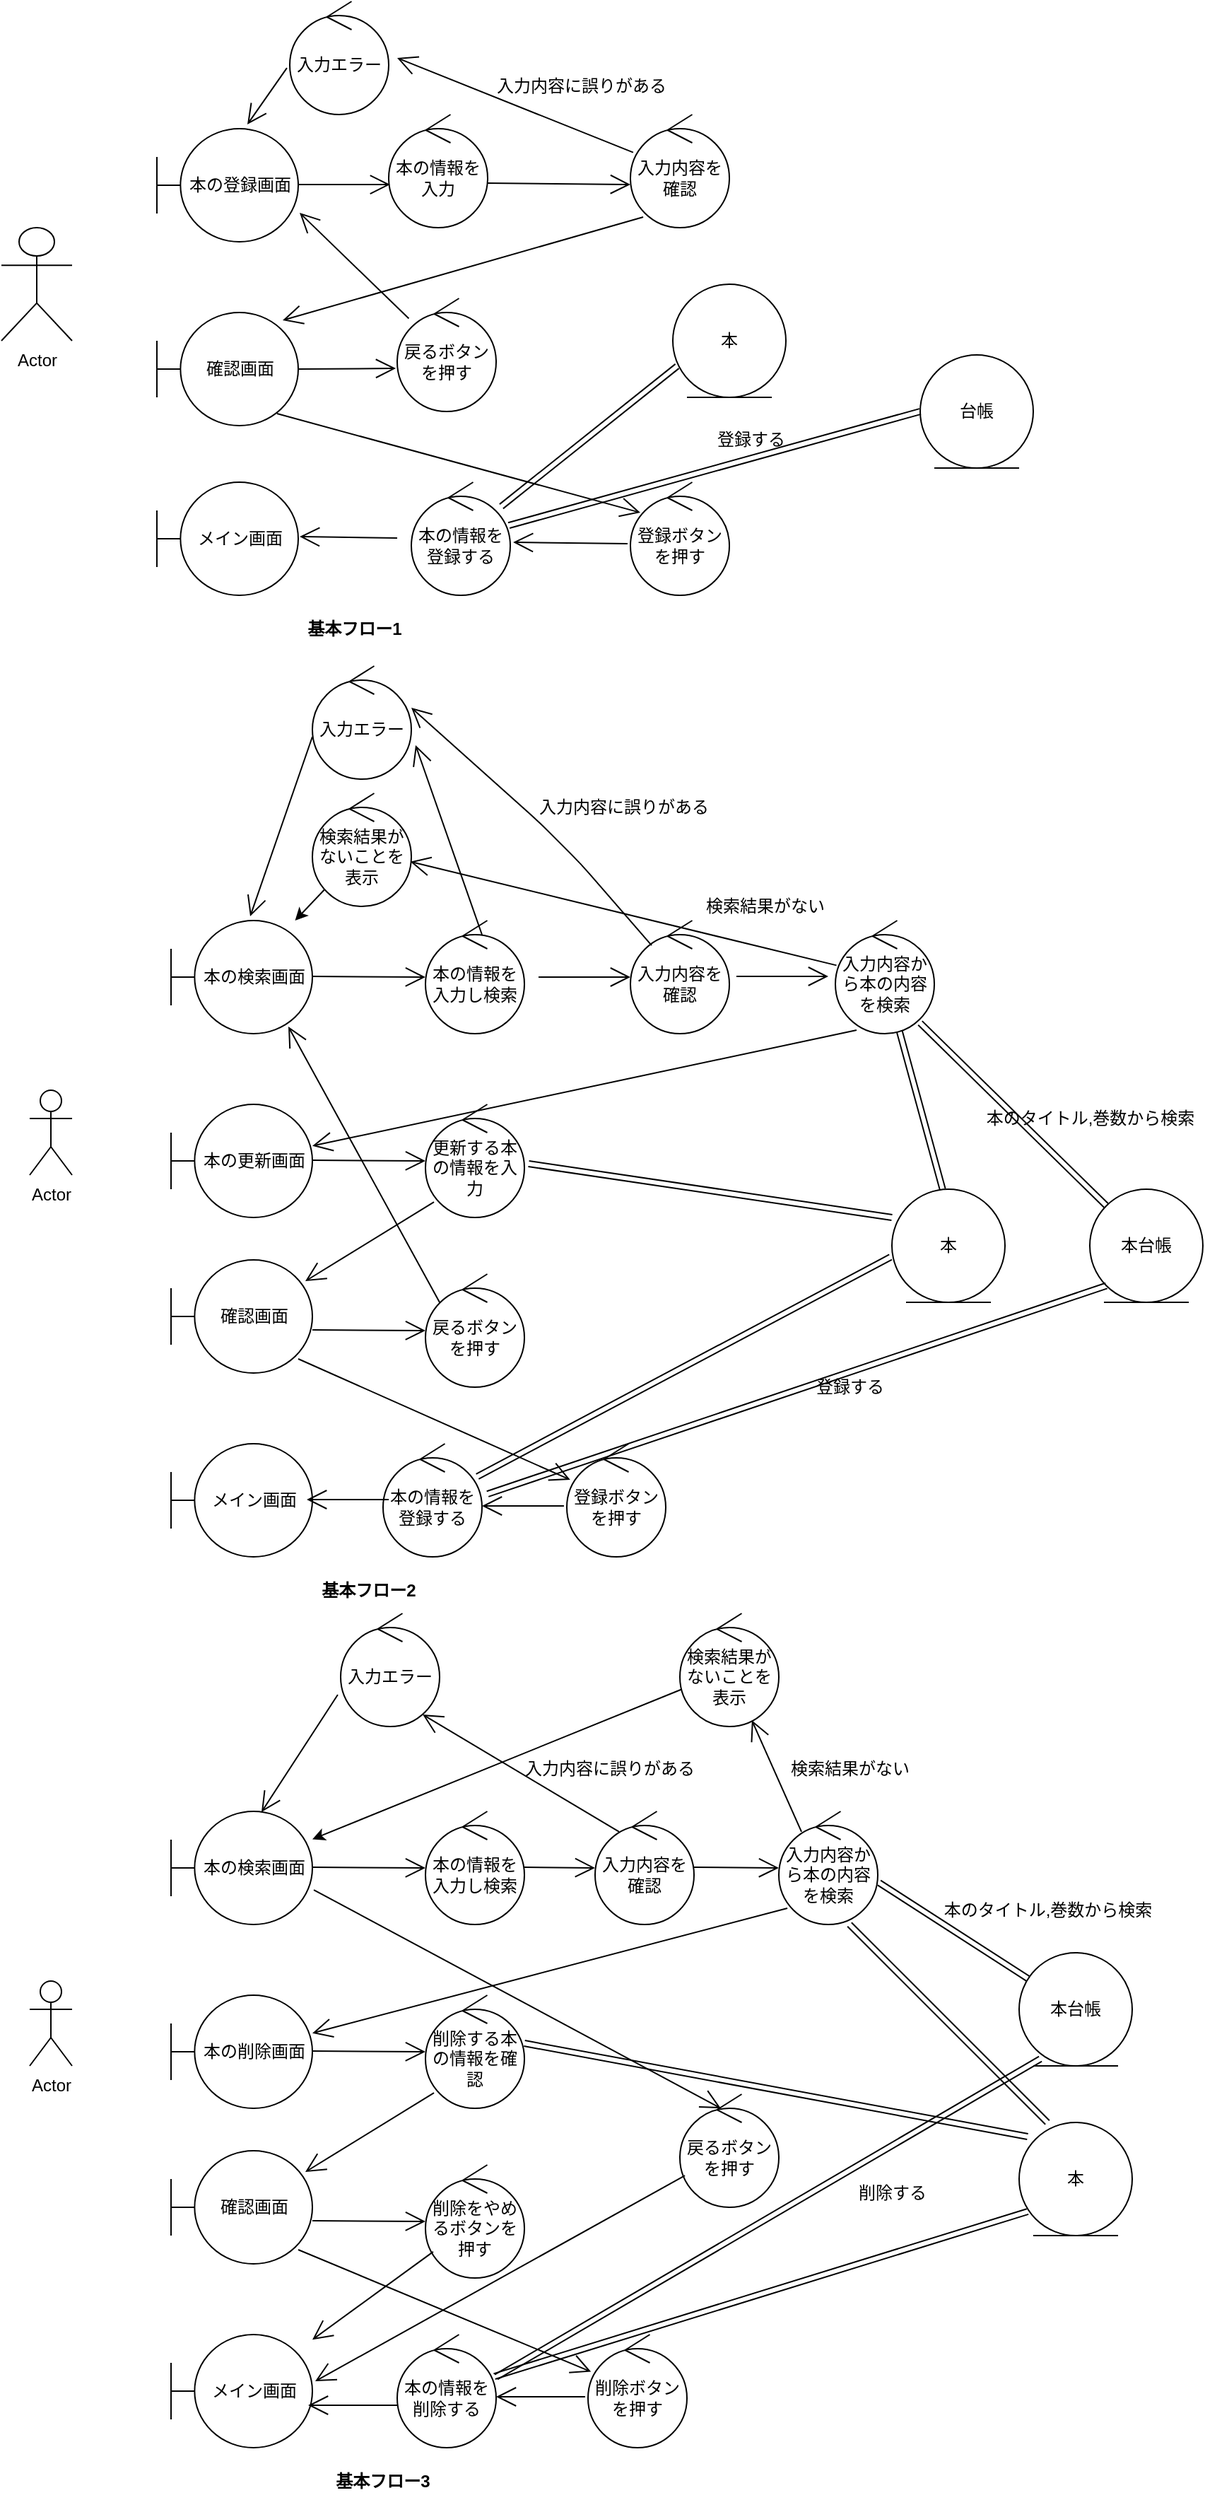 <mxfile>
    <diagram id="qrkY-lFCQesVWnXKF7Sn" name="ページ1">
        <mxGraphModel dx="642" dy="680" grid="1" gridSize="10" guides="1" tooltips="1" connect="1" arrows="1" fold="1" page="1" pageScale="1" pageWidth="1169" pageHeight="1654" math="0" shadow="0">
            <root>
                <mxCell id="0"/>
                <mxCell id="1" parent="0"/>
                <mxCell id="2" value="Actor" style="shape=umlActor;verticalLabelPosition=bottom;verticalAlign=top;html=1;outlineConnect=0;" parent="1" vertex="1">
                    <mxGeometry x="70" y="180" width="50" height="80" as="geometry"/>
                </mxCell>
                <mxCell id="3" value="本の登録画面" style="shape=umlBoundary;whiteSpace=wrap;html=1;" parent="1" vertex="1">
                    <mxGeometry x="180" y="110" width="100" height="80" as="geometry"/>
                </mxCell>
                <mxCell id="4" value="本の情報を入力" style="ellipse;shape=umlControl;whiteSpace=wrap;html=1;" parent="1" vertex="1">
                    <mxGeometry x="344" y="100" width="70" height="80" as="geometry"/>
                </mxCell>
                <mxCell id="5" value="" style="endArrow=open;endFill=1;endSize=12;html=1;entryX=0.014;entryY=0.619;entryDx=0;entryDy=0;entryPerimeter=0;" parent="1" target="4" edge="1">
                    <mxGeometry width="160" relative="1" as="geometry">
                        <mxPoint x="280" y="149.5" as="sourcePoint"/>
                        <mxPoint x="340" y="160" as="targetPoint"/>
                    </mxGeometry>
                </mxCell>
                <mxCell id="6" value="台帳" style="ellipse;shape=umlEntity;whiteSpace=wrap;html=1;" parent="1" vertex="1">
                    <mxGeometry x="720" y="270" width="80" height="80" as="geometry"/>
                </mxCell>
                <mxCell id="8" value="入力エラー" style="ellipse;shape=umlControl;whiteSpace=wrap;html=1;" parent="1" vertex="1">
                    <mxGeometry x="274" y="20" width="70" height="80" as="geometry"/>
                </mxCell>
                <mxCell id="9" value="" style="endArrow=open;endFill=1;endSize=12;html=1;" parent="1" source="107" edge="1">
                    <mxGeometry width="160" relative="1" as="geometry">
                        <mxPoint x="250" y="360" as="sourcePoint"/>
                        <mxPoint x="350" y="60" as="targetPoint"/>
                    </mxGeometry>
                </mxCell>
                <mxCell id="10" value="" style="endArrow=open;endFill=1;endSize=12;html=1;entryX=0.64;entryY=-0.037;entryDx=0;entryDy=0;entryPerimeter=0;exitX=-0.029;exitY=0.588;exitDx=0;exitDy=0;exitPerimeter=0;" parent="1" source="8" target="3" edge="1">
                    <mxGeometry width="160" relative="1" as="geometry">
                        <mxPoint x="250" y="360" as="sourcePoint"/>
                        <mxPoint x="410" y="360" as="targetPoint"/>
                    </mxGeometry>
                </mxCell>
                <mxCell id="11" value="確認画面" style="shape=umlBoundary;whiteSpace=wrap;html=1;" parent="1" vertex="1">
                    <mxGeometry x="180" y="240" width="100" height="80" as="geometry"/>
                </mxCell>
                <mxCell id="12" value="" style="endArrow=open;endFill=1;endSize=12;html=1;exitX=0.129;exitY=0.906;exitDx=0;exitDy=0;exitPerimeter=0;entryX=0.89;entryY=0.069;entryDx=0;entryDy=0;entryPerimeter=0;" parent="1" source="107" target="11" edge="1">
                    <mxGeometry width="160" relative="1" as="geometry">
                        <mxPoint x="250" y="370" as="sourcePoint"/>
                        <mxPoint x="410" y="370" as="targetPoint"/>
                    </mxGeometry>
                </mxCell>
                <mxCell id="13" value="戻るボタンを押す" style="ellipse;shape=umlControl;whiteSpace=wrap;html=1;" parent="1" vertex="1">
                    <mxGeometry x="350" y="230" width="70" height="80" as="geometry"/>
                </mxCell>
                <mxCell id="14" value="登録ボタンを押す" style="ellipse;shape=umlControl;whiteSpace=wrap;html=1;" parent="1" vertex="1">
                    <mxGeometry x="515" y="360" width="70" height="80" as="geometry"/>
                </mxCell>
                <mxCell id="15" value="メイン画面" style="shape=umlBoundary;whiteSpace=wrap;html=1;" parent="1" vertex="1">
                    <mxGeometry x="180" y="360" width="100" height="80" as="geometry"/>
                </mxCell>
                <mxCell id="16" value="" style="endArrow=open;endFill=1;endSize=12;html=1;entryX=1.01;entryY=0.744;entryDx=0;entryDy=0;entryPerimeter=0;" parent="1" source="13" target="3" edge="1">
                    <mxGeometry width="160" relative="1" as="geometry">
                        <mxPoint x="250" y="340" as="sourcePoint"/>
                        <mxPoint x="410" y="340" as="targetPoint"/>
                    </mxGeometry>
                </mxCell>
                <mxCell id="17" value="" style="endArrow=open;endFill=1;endSize=12;html=1;entryX=-0.014;entryY=0.619;entryDx=0;entryDy=0;entryPerimeter=0;" parent="1" target="13" edge="1">
                    <mxGeometry width="160" relative="1" as="geometry">
                        <mxPoint x="280" y="280" as="sourcePoint"/>
                        <mxPoint x="410" y="340" as="targetPoint"/>
                    </mxGeometry>
                </mxCell>
                <mxCell id="19" value="" style="endArrow=open;endFill=1;endSize=12;html=1;exitX=0.85;exitY=0.894;exitDx=0;exitDy=0;exitPerimeter=0;entryX=0.1;entryY=0.269;entryDx=0;entryDy=0;entryPerimeter=0;" parent="1" source="11" target="14" edge="1">
                    <mxGeometry width="160" relative="1" as="geometry">
                        <mxPoint x="250" y="340" as="sourcePoint"/>
                        <mxPoint x="410" y="340" as="targetPoint"/>
                    </mxGeometry>
                </mxCell>
                <mxCell id="20" value="" style="endArrow=open;endFill=1;endSize=12;html=1;entryX=1.01;entryY=0.481;entryDx=0;entryDy=0;entryPerimeter=0;" parent="1" target="15" edge="1">
                    <mxGeometry width="160" relative="1" as="geometry">
                        <mxPoint x="350" y="399.5" as="sourcePoint"/>
                        <mxPoint x="510" y="399.5" as="targetPoint"/>
                    </mxGeometry>
                </mxCell>
                <mxCell id="21" value="Actor" style="shape=umlActor;verticalLabelPosition=bottom;verticalAlign=top;html=1;" parent="1" vertex="1">
                    <mxGeometry x="90" y="790" width="30" height="60" as="geometry"/>
                </mxCell>
                <mxCell id="22" value="本の検索画面" style="shape=umlBoundary;whiteSpace=wrap;html=1;" parent="1" vertex="1">
                    <mxGeometry x="190" y="670" width="100" height="80" as="geometry"/>
                </mxCell>
                <mxCell id="23" value="本の更新画面" style="shape=umlBoundary;whiteSpace=wrap;html=1;" parent="1" vertex="1">
                    <mxGeometry x="190" y="800" width="100" height="80" as="geometry"/>
                </mxCell>
                <mxCell id="24" value="確認画面" style="shape=umlBoundary;whiteSpace=wrap;html=1;" parent="1" vertex="1">
                    <mxGeometry x="190" y="910" width="100" height="80" as="geometry"/>
                </mxCell>
                <mxCell id="25" value="メイン画面" style="shape=umlBoundary;whiteSpace=wrap;html=1;" parent="1" vertex="1">
                    <mxGeometry x="190" y="1040" width="100" height="80" as="geometry"/>
                </mxCell>
                <mxCell id="26" value="本の情報を入力し検索" style="ellipse;shape=umlControl;whiteSpace=wrap;html=1;" parent="1" vertex="1">
                    <mxGeometry x="370" y="670" width="70" height="80" as="geometry"/>
                </mxCell>
                <mxCell id="27" value="戻るボタンを押す" style="ellipse;shape=umlControl;whiteSpace=wrap;html=1;" parent="1" vertex="1">
                    <mxGeometry x="370" y="920" width="70" height="80" as="geometry"/>
                </mxCell>
                <mxCell id="28" value="更新する本の情報を入力" style="ellipse;shape=umlControl;whiteSpace=wrap;html=1;" parent="1" vertex="1">
                    <mxGeometry x="370" y="800" width="70" height="80" as="geometry"/>
                </mxCell>
                <mxCell id="31" value="" style="edgeStyle=none;html=1;" parent="1" source="29" target="22" edge="1">
                    <mxGeometry relative="1" as="geometry"/>
                </mxCell>
                <mxCell id="29" value="検索結果がないことを表示" style="ellipse;shape=umlControl;whiteSpace=wrap;html=1;" parent="1" vertex="1">
                    <mxGeometry x="290" y="580" width="70" height="80" as="geometry"/>
                </mxCell>
                <mxCell id="30" value="登録ボタンを押す" style="ellipse;shape=umlControl;whiteSpace=wrap;html=1;" parent="1" vertex="1">
                    <mxGeometry x="470" y="1040" width="70" height="80" as="geometry"/>
                </mxCell>
                <mxCell id="32" value="入力エラー" style="ellipse;shape=umlControl;whiteSpace=wrap;html=1;" parent="1" vertex="1">
                    <mxGeometry x="290" y="490" width="70" height="80" as="geometry"/>
                </mxCell>
                <mxCell id="33" value="" style="endArrow=open;endFill=1;endSize=12;html=1;" parent="1" edge="1">
                    <mxGeometry width="160" relative="1" as="geometry">
                        <mxPoint x="290" y="709.5" as="sourcePoint"/>
                        <mxPoint x="370" y="710" as="targetPoint"/>
                    </mxGeometry>
                </mxCell>
                <mxCell id="34" value="" style="endArrow=open;endFill=1;endSize=12;html=1;" parent="1" source="103" target="29" edge="1">
                    <mxGeometry width="160" relative="1" as="geometry">
                        <mxPoint x="680" y="660" as="sourcePoint"/>
                        <mxPoint x="560" y="680" as="targetPoint"/>
                    </mxGeometry>
                </mxCell>
                <mxCell id="35" value="" style="endArrow=open;endFill=1;endSize=12;html=1;" parent="1" target="100" edge="1">
                    <mxGeometry width="160" relative="1" as="geometry">
                        <mxPoint x="450" y="710" as="sourcePoint"/>
                        <mxPoint x="353" y="769.04" as="targetPoint"/>
                        <Array as="points">
                            <mxPoint x="490" y="710"/>
                            <mxPoint x="500" y="710"/>
                        </Array>
                    </mxGeometry>
                </mxCell>
                <mxCell id="38" value="" style="endArrow=open;endFill=1;endSize=12;html=1;entryX=1.043;entryY=0.7;entryDx=0;entryDy=0;entryPerimeter=0;" parent="1" target="32" edge="1">
                    <mxGeometry width="160" relative="1" as="geometry">
                        <mxPoint x="410" y="680" as="sourcePoint"/>
                        <mxPoint x="570" y="680" as="targetPoint"/>
                    </mxGeometry>
                </mxCell>
                <mxCell id="39" value="" style="endArrow=open;endFill=1;endSize=12;html=1;entryX=0.56;entryY=-0.037;entryDx=0;entryDy=0;entryPerimeter=0;" parent="1" target="22" edge="1">
                    <mxGeometry width="160" relative="1" as="geometry">
                        <mxPoint x="290" y="540" as="sourcePoint"/>
                        <mxPoint x="450" y="540" as="targetPoint"/>
                    </mxGeometry>
                </mxCell>
                <mxCell id="41" value="" style="endArrow=open;endFill=1;endSize=12;html=1;" parent="1" edge="1">
                    <mxGeometry width="160" relative="1" as="geometry">
                        <mxPoint x="290" y="839.5" as="sourcePoint"/>
                        <mxPoint x="370" y="840" as="targetPoint"/>
                    </mxGeometry>
                </mxCell>
                <mxCell id="42" value="" style="endArrow=open;endFill=1;endSize=12;html=1;exitX=0.086;exitY=0.863;exitDx=0;exitDy=0;exitPerimeter=0;entryX=0.95;entryY=0.188;entryDx=0;entryDy=0;entryPerimeter=0;" parent="1" source="28" target="24" edge="1">
                    <mxGeometry width="160" relative="1" as="geometry">
                        <mxPoint x="325" y="900" as="sourcePoint"/>
                        <mxPoint x="485" y="900" as="targetPoint"/>
                    </mxGeometry>
                </mxCell>
                <mxCell id="43" value="" style="endArrow=open;endFill=1;endSize=12;html=1;" parent="1" edge="1">
                    <mxGeometry width="160" relative="1" as="geometry">
                        <mxPoint x="290" y="959.5" as="sourcePoint"/>
                        <mxPoint x="370" y="960" as="targetPoint"/>
                    </mxGeometry>
                </mxCell>
                <mxCell id="45" value="" style="endArrow=open;endFill=1;endSize=12;html=1;entryX=0.83;entryY=0.938;entryDx=0;entryDy=0;entryPerimeter=0;" parent="1" target="22" edge="1">
                    <mxGeometry width="160" relative="1" as="geometry">
                        <mxPoint x="380" y="940" as="sourcePoint"/>
                        <mxPoint x="540" y="940" as="targetPoint"/>
                    </mxGeometry>
                </mxCell>
                <mxCell id="46" value="" style="endArrow=open;endFill=1;endSize=12;html=1;" parent="1" target="30" edge="1">
                    <mxGeometry width="160" relative="1" as="geometry">
                        <mxPoint x="280" y="980" as="sourcePoint"/>
                        <mxPoint x="440" y="980" as="targetPoint"/>
                    </mxGeometry>
                </mxCell>
                <mxCell id="47" value="" style="endArrow=open;endFill=1;endSize=12;html=1;exitX=-0.029;exitY=0.55;exitDx=0;exitDy=0;exitPerimeter=0;" parent="1" source="30" edge="1">
                    <mxGeometry width="160" relative="1" as="geometry">
                        <mxPoint x="370" y="1090" as="sourcePoint"/>
                        <mxPoint x="410" y="1084" as="targetPoint"/>
                    </mxGeometry>
                </mxCell>
                <mxCell id="58" value="Actor" style="shape=umlActor;verticalLabelPosition=bottom;verticalAlign=top;html=1;" parent="1" vertex="1">
                    <mxGeometry x="90" y="1420" width="30" height="60" as="geometry"/>
                </mxCell>
                <mxCell id="59" value="本の検索画面" style="shape=umlBoundary;whiteSpace=wrap;html=1;" parent="1" vertex="1">
                    <mxGeometry x="190" y="1300" width="100" height="80" as="geometry"/>
                </mxCell>
                <mxCell id="60" value="本の削除画面" style="shape=umlBoundary;whiteSpace=wrap;html=1;" parent="1" vertex="1">
                    <mxGeometry x="190" y="1430" width="100" height="80" as="geometry"/>
                </mxCell>
                <mxCell id="61" value="確認画面" style="shape=umlBoundary;whiteSpace=wrap;html=1;" parent="1" vertex="1">
                    <mxGeometry x="190" y="1540" width="100" height="80" as="geometry"/>
                </mxCell>
                <mxCell id="62" value="メイン画面" style="shape=umlBoundary;whiteSpace=wrap;html=1;" parent="1" vertex="1">
                    <mxGeometry x="190" y="1670" width="100" height="80" as="geometry"/>
                </mxCell>
                <mxCell id="63" value="本の情報を入力し検索" style="ellipse;shape=umlControl;whiteSpace=wrap;html=1;" parent="1" vertex="1">
                    <mxGeometry x="370" y="1300" width="70" height="80" as="geometry"/>
                </mxCell>
                <mxCell id="64" value="削除をやめるボタンを押す" style="ellipse;shape=umlControl;whiteSpace=wrap;html=1;" parent="1" vertex="1">
                    <mxGeometry x="370" y="1550" width="70" height="80" as="geometry"/>
                </mxCell>
                <mxCell id="65" value="削除する本の情報を確認" style="ellipse;shape=umlControl;whiteSpace=wrap;html=1;" parent="1" vertex="1">
                    <mxGeometry x="370" y="1430" width="70" height="80" as="geometry"/>
                </mxCell>
                <mxCell id="66" value="" style="edgeStyle=none;html=1;" parent="1" source="67" target="59" edge="1">
                    <mxGeometry relative="1" as="geometry"/>
                </mxCell>
                <mxCell id="67" value="検索結果がないことを表示" style="ellipse;shape=umlControl;whiteSpace=wrap;html=1;" parent="1" vertex="1">
                    <mxGeometry x="550" y="1160" width="70" height="80" as="geometry"/>
                </mxCell>
                <mxCell id="68" value="削除ボタンを押す" style="ellipse;shape=umlControl;whiteSpace=wrap;html=1;" parent="1" vertex="1">
                    <mxGeometry x="485" y="1670" width="70" height="80" as="geometry"/>
                </mxCell>
                <mxCell id="69" value="戻るボタンを押す" style="ellipse;shape=umlControl;whiteSpace=wrap;html=1;" parent="1" vertex="1">
                    <mxGeometry x="550" y="1500" width="70" height="80" as="geometry"/>
                </mxCell>
                <mxCell id="70" value="" style="endArrow=open;endFill=1;endSize=12;html=1;" parent="1" edge="1">
                    <mxGeometry width="160" relative="1" as="geometry">
                        <mxPoint x="290" y="1339.5" as="sourcePoint"/>
                        <mxPoint x="370" y="1340" as="targetPoint"/>
                    </mxGeometry>
                </mxCell>
                <mxCell id="71" value="" style="endArrow=open;endFill=1;endSize=12;html=1;exitX=0.229;exitY=0.181;exitDx=0;exitDy=0;exitPerimeter=0;" parent="1" source="121" target="67" edge="1">
                    <mxGeometry width="160" relative="1" as="geometry">
                        <mxPoint x="400" y="1310" as="sourcePoint"/>
                        <mxPoint x="560" y="1310" as="targetPoint"/>
                    </mxGeometry>
                </mxCell>
                <mxCell id="72" value="" style="endArrow=open;endFill=1;endSize=12;html=1;exitX=0.086;exitY=0.856;exitDx=0;exitDy=0;exitPerimeter=0;" parent="1" source="121" target="60" edge="1">
                    <mxGeometry width="160" relative="1" as="geometry">
                        <mxPoint x="590" y="1379" as="sourcePoint"/>
                        <mxPoint x="353" y="1399.04" as="targetPoint"/>
                    </mxGeometry>
                </mxCell>
                <mxCell id="73" value="" style="endArrow=open;endFill=1;endSize=12;html=1;entryX=0.414;entryY=0.125;entryDx=0;entryDy=0;entryPerimeter=0;exitX=1.01;exitY=0.694;exitDx=0;exitDy=0;exitPerimeter=0;" parent="1" source="59" target="69" edge="1">
                    <mxGeometry width="160" relative="1" as="geometry">
                        <mxPoint x="440" y="1350" as="sourcePoint"/>
                        <mxPoint x="570" y="1310" as="targetPoint"/>
                    </mxGeometry>
                </mxCell>
                <mxCell id="75" value="" style="endArrow=open;endFill=1;endSize=12;html=1;" parent="1" edge="1">
                    <mxGeometry width="160" relative="1" as="geometry">
                        <mxPoint x="290" y="1469.5" as="sourcePoint"/>
                        <mxPoint x="370" y="1470" as="targetPoint"/>
                    </mxGeometry>
                </mxCell>
                <mxCell id="76" value="" style="endArrow=open;endFill=1;endSize=12;html=1;exitX=0.086;exitY=0.863;exitDx=0;exitDy=0;exitPerimeter=0;entryX=0.95;entryY=0.188;entryDx=0;entryDy=0;entryPerimeter=0;" parent="1" source="65" target="61" edge="1">
                    <mxGeometry width="160" relative="1" as="geometry">
                        <mxPoint x="325" y="1530" as="sourcePoint"/>
                        <mxPoint x="485" y="1530" as="targetPoint"/>
                    </mxGeometry>
                </mxCell>
                <mxCell id="77" value="" style="endArrow=open;endFill=1;endSize=12;html=1;" parent="1" edge="1">
                    <mxGeometry width="160" relative="1" as="geometry">
                        <mxPoint x="290" y="1589.5" as="sourcePoint"/>
                        <mxPoint x="370" y="1590" as="targetPoint"/>
                    </mxGeometry>
                </mxCell>
                <mxCell id="78" value="" style="endArrow=open;endFill=1;endSize=12;html=1;" parent="1" source="64" target="62" edge="1">
                    <mxGeometry width="160" relative="1" as="geometry">
                        <mxPoint x="380" y="1570" as="sourcePoint"/>
                        <mxPoint x="540" y="1570" as="targetPoint"/>
                    </mxGeometry>
                </mxCell>
                <mxCell id="79" value="" style="endArrow=open;endFill=1;endSize=12;html=1;" parent="1" target="68" edge="1">
                    <mxGeometry width="160" relative="1" as="geometry">
                        <mxPoint x="280" y="1610" as="sourcePoint"/>
                        <mxPoint x="440" y="1610" as="targetPoint"/>
                    </mxGeometry>
                </mxCell>
                <mxCell id="80" value="" style="endArrow=open;endFill=1;endSize=12;html=1;exitX=-0.029;exitY=0.55;exitDx=0;exitDy=0;exitPerimeter=0;" parent="1" source="68" edge="1">
                    <mxGeometry width="160" relative="1" as="geometry">
                        <mxPoint x="370" y="1720" as="sourcePoint"/>
                        <mxPoint x="420" y="1714" as="targetPoint"/>
                    </mxGeometry>
                </mxCell>
                <mxCell id="81" value="" style="endArrow=open;endFill=1;endSize=12;html=1;entryX=1.02;entryY=0.413;entryDx=0;entryDy=0;entryPerimeter=0;" parent="1" source="69" target="62" edge="1">
                    <mxGeometry width="160" relative="1" as="geometry">
                        <mxPoint x="230" y="1660" as="sourcePoint"/>
                        <mxPoint x="390" y="1660" as="targetPoint"/>
                    </mxGeometry>
                </mxCell>
                <mxCell id="82" value="基本フロー1" style="text;align=center;fontStyle=1;verticalAlign=middle;spacingLeft=3;spacingRight=3;strokeColor=none;rotatable=0;points=[[0,0.5],[1,0.5]];portConstraint=eastwest;" parent="1" vertex="1">
                    <mxGeometry x="280" y="450" width="80" height="26" as="geometry"/>
                </mxCell>
                <mxCell id="83" value="基本フロー2" style="text;align=center;fontStyle=1;verticalAlign=middle;spacingLeft=3;spacingRight=3;strokeColor=none;rotatable=0;points=[[0,0.5],[1,0.5]];portConstraint=eastwest;" parent="1" vertex="1">
                    <mxGeometry x="290" y="1130" width="80" height="26" as="geometry"/>
                </mxCell>
                <mxCell id="84" value="基本フロー3" style="text;align=center;fontStyle=1;verticalAlign=middle;spacingLeft=3;spacingRight=3;strokeColor=none;rotatable=0;points=[[0,0.5],[1,0.5]];portConstraint=eastwest;" parent="1" vertex="1">
                    <mxGeometry x="300" y="1760" width="80" height="26" as="geometry"/>
                </mxCell>
                <mxCell id="85" value="本台帳" style="ellipse;shape=umlEntity;whiteSpace=wrap;html=1;" parent="1" vertex="1">
                    <mxGeometry x="840" y="860" width="80" height="80" as="geometry"/>
                </mxCell>
                <mxCell id="88" value="" style="endArrow=open;endFill=1;html=1;entryX=0.857;entryY=0.906;entryDx=0;entryDy=0;entryPerimeter=0;exitX=0;exitY=0;exitDx=0;exitDy=0;strokeColor=default;shape=link;" parent="1" source="85" target="103" edge="1">
                    <mxGeometry width="160" relative="1" as="geometry">
                        <mxPoint x="506.98" y="783.52" as="sourcePoint"/>
                        <mxPoint x="440" y="730" as="targetPoint"/>
                    </mxGeometry>
                </mxCell>
                <mxCell id="90" value="" style="endArrow=open;endFill=1;html=1;entryX=1.057;entryY=0.444;entryDx=0;entryDy=0;entryPerimeter=0;exitX=0;exitY=1;exitDx=0;exitDy=0;shape=link;" parent="1" source="85" target="98" edge="1">
                    <mxGeometry width="160" relative="1" as="geometry">
                        <mxPoint x="490" y="910" as="sourcePoint"/>
                        <mxPoint x="423.02" y="856.48" as="targetPoint"/>
                    </mxGeometry>
                </mxCell>
                <mxCell id="91" value="本台帳" style="ellipse;shape=umlEntity;whiteSpace=wrap;html=1;" parent="1" vertex="1">
                    <mxGeometry x="790" y="1400" width="80" height="80" as="geometry"/>
                </mxCell>
                <mxCell id="92" value="" style="endArrow=open;endFill=1;html=1;entryX=1.014;entryY=0.631;entryDx=0;entryDy=0;entryPerimeter=0;shape=link;" parent="1" source="91" target="121" edge="1">
                    <mxGeometry width="160" relative="1" as="geometry">
                        <mxPoint x="510" y="1340" as="sourcePoint"/>
                        <mxPoint x="463.673" y="1302.938" as="targetPoint"/>
                    </mxGeometry>
                </mxCell>
                <mxCell id="94" value="" style="endArrow=open;endFill=1;html=1;exitX=0.188;exitY=0.938;exitDx=0;exitDy=0;exitPerimeter=0;entryX=1;entryY=0.375;entryDx=0;entryDy=0;entryPerimeter=0;shape=link;" parent="1" source="91" target="96" edge="1">
                    <mxGeometry width="160" relative="1" as="geometry">
                        <mxPoint x="550" y="1440" as="sourcePoint"/>
                        <mxPoint x="503.673" y="1402.938" as="targetPoint"/>
                    </mxGeometry>
                </mxCell>
                <mxCell id="96" value="本の情報を削除する" style="ellipse;shape=umlControl;whiteSpace=wrap;html=1;" parent="1" vertex="1">
                    <mxGeometry x="350" y="1670" width="70" height="80" as="geometry"/>
                </mxCell>
                <mxCell id="97" value="" style="endArrow=open;endFill=1;endSize=12;html=1;exitX=-0.029;exitY=0.55;exitDx=0;exitDy=0;exitPerimeter=0;" parent="1" edge="1">
                    <mxGeometry width="160" relative="1" as="geometry">
                        <mxPoint x="350" y="1720" as="sourcePoint"/>
                        <mxPoint x="287.03" y="1720" as="targetPoint"/>
                    </mxGeometry>
                </mxCell>
                <mxCell id="98" value="本の情報を登録する" style="ellipse;shape=umlControl;whiteSpace=wrap;html=1;" parent="1" vertex="1">
                    <mxGeometry x="340" y="1040" width="70" height="80" as="geometry"/>
                </mxCell>
                <mxCell id="99" value="" style="endArrow=open;endFill=1;endSize=12;html=1;exitX=-0.029;exitY=0.55;exitDx=0;exitDy=0;exitPerimeter=0;" parent="1" edge="1">
                    <mxGeometry width="160" relative="1" as="geometry">
                        <mxPoint x="344" y="1079.5" as="sourcePoint"/>
                        <mxPoint x="286.03" y="1079.5" as="targetPoint"/>
                    </mxGeometry>
                </mxCell>
                <mxCell id="100" value="入力内容を確認" style="ellipse;shape=umlControl;whiteSpace=wrap;html=1;" parent="1" vertex="1">
                    <mxGeometry x="515" y="670" width="70" height="80" as="geometry"/>
                </mxCell>
                <mxCell id="101" value="" style="endArrow=open;endFill=1;endSize=12;html=1;exitX=0.214;exitY=0.219;exitDx=0;exitDy=0;exitPerimeter=0;entryX=1;entryY=0.369;entryDx=0;entryDy=0;entryPerimeter=0;" parent="1" source="100" target="32" edge="1">
                    <mxGeometry width="160" relative="1" as="geometry">
                        <mxPoint x="500" y="610" as="sourcePoint"/>
                        <mxPoint x="565" y="610" as="targetPoint"/>
                        <Array as="points">
                            <mxPoint x="480" y="630"/>
                            <mxPoint x="450" y="600"/>
                        </Array>
                    </mxGeometry>
                </mxCell>
                <mxCell id="102" value="" style="endArrow=open;endFill=1;endSize=12;html=1;" parent="1" edge="1">
                    <mxGeometry width="160" relative="1" as="geometry">
                        <mxPoint x="590" y="709.5" as="sourcePoint"/>
                        <mxPoint x="655" y="709.5" as="targetPoint"/>
                        <Array as="points">
                            <mxPoint x="630" y="709.5"/>
                            <mxPoint x="640" y="709.5"/>
                        </Array>
                    </mxGeometry>
                </mxCell>
                <mxCell id="103" value="入力内容から本の内容を検索" style="ellipse;shape=umlControl;whiteSpace=wrap;html=1;" parent="1" vertex="1">
                    <mxGeometry x="660" y="670" width="70" height="80" as="geometry"/>
                </mxCell>
                <mxCell id="105" value="" style="endArrow=open;endFill=1;endSize=12;html=1;exitX=0.214;exitY=0.969;exitDx=0;exitDy=0;exitPerimeter=0;" parent="1" source="103" target="23" edge="1">
                    <mxGeometry width="160" relative="1" as="geometry">
                        <mxPoint x="600" y="820" as="sourcePoint"/>
                        <mxPoint x="298.475" y="746.606" as="targetPoint"/>
                    </mxGeometry>
                </mxCell>
                <mxCell id="107" value="入力内容を確認" style="ellipse;shape=umlControl;whiteSpace=wrap;html=1;" parent="1" vertex="1">
                    <mxGeometry x="515" y="100" width="70" height="80" as="geometry"/>
                </mxCell>
                <mxCell id="108" value="" style="endArrow=open;endFill=1;endSize=12;html=1;exitX=1;exitY=0.606;exitDx=0;exitDy=0;exitPerimeter=0;entryX=0;entryY=0.619;entryDx=0;entryDy=0;entryPerimeter=0;" parent="1" source="4" target="107" edge="1">
                    <mxGeometry width="160" relative="1" as="geometry">
                        <mxPoint x="470" y="100" as="sourcePoint"/>
                        <mxPoint x="168.475" y="26.606" as="targetPoint"/>
                    </mxGeometry>
                </mxCell>
                <mxCell id="109" value="本の情報を登録する" style="ellipse;shape=umlControl;whiteSpace=wrap;html=1;" parent="1" vertex="1">
                    <mxGeometry x="360" y="360" width="70" height="80" as="geometry"/>
                </mxCell>
                <mxCell id="110" value="" style="endArrow=open;endFill=1;html=1;exitX=0;exitY=0.5;exitDx=0;exitDy=0;shape=link;" parent="1" source="6" target="109" edge="1">
                    <mxGeometry width="160" relative="1" as="geometry">
                        <mxPoint x="550" y="260" as="sourcePoint"/>
                        <mxPoint x="248.475" y="186.606" as="targetPoint"/>
                    </mxGeometry>
                </mxCell>
                <mxCell id="111" value="" style="endArrow=open;endFill=1;endSize=12;html=1;exitX=-0.029;exitY=0.544;exitDx=0;exitDy=0;exitPerimeter=0;entryX=1.029;entryY=0.531;entryDx=0;entryDy=0;entryPerimeter=0;" parent="1" source="14" target="109" edge="1">
                    <mxGeometry width="160" relative="1" as="geometry">
                        <mxPoint x="520" y="230" as="sourcePoint"/>
                        <mxPoint x="218.475" y="156.606" as="targetPoint"/>
                    </mxGeometry>
                </mxCell>
                <mxCell id="115" value="入力内容に誤りがある" style="text;html=1;align=center;verticalAlign=middle;resizable=0;points=[];autosize=1;strokeColor=none;fillColor=none;" parent="1" vertex="1">
                    <mxGeometry x="410" y="70" width="140" height="20" as="geometry"/>
                </mxCell>
                <mxCell id="116" value="入力内容に誤りがある" style="text;html=1;align=center;verticalAlign=middle;resizable=0;points=[];autosize=1;strokeColor=none;fillColor=none;" parent="1" vertex="1">
                    <mxGeometry x="440" y="580" width="140" height="20" as="geometry"/>
                </mxCell>
                <mxCell id="117" value="検索結果がない" style="text;html=1;align=center;verticalAlign=middle;resizable=0;points=[];autosize=1;strokeColor=none;fillColor=none;" parent="1" vertex="1">
                    <mxGeometry x="560" y="650" width="100" height="20" as="geometry"/>
                </mxCell>
                <mxCell id="119" value="検索結果がない" style="text;html=1;align=center;verticalAlign=middle;resizable=0;points=[];autosize=1;strokeColor=none;fillColor=none;" parent="1" vertex="1">
                    <mxGeometry x="620" y="1260" width="100" height="20" as="geometry"/>
                </mxCell>
                <mxCell id="120" value="入力内容を確認" style="ellipse;shape=umlControl;whiteSpace=wrap;html=1;" parent="1" vertex="1">
                    <mxGeometry x="490" y="1300" width="70" height="80" as="geometry"/>
                </mxCell>
                <mxCell id="121" value="入力内容から本の内容を検索" style="ellipse;shape=umlControl;whiteSpace=wrap;html=1;" parent="1" vertex="1">
                    <mxGeometry x="620" y="1300" width="70" height="80" as="geometry"/>
                </mxCell>
                <mxCell id="123" value="" style="endArrow=open;endFill=1;endSize=12;html=1;" parent="1" edge="1">
                    <mxGeometry width="160" relative="1" as="geometry">
                        <mxPoint x="440" y="1339.5" as="sourcePoint"/>
                        <mxPoint x="490" y="1340" as="targetPoint"/>
                    </mxGeometry>
                </mxCell>
                <mxCell id="124" value="" style="endArrow=open;endFill=1;endSize=12;html=1;" parent="1" edge="1">
                    <mxGeometry width="160" relative="1" as="geometry">
                        <mxPoint x="560" y="1339.5" as="sourcePoint"/>
                        <mxPoint x="620" y="1340" as="targetPoint"/>
                    </mxGeometry>
                </mxCell>
                <mxCell id="125" value="入力エラー" style="ellipse;shape=umlControl;whiteSpace=wrap;html=1;" parent="1" vertex="1">
                    <mxGeometry x="310" y="1160" width="70" height="80" as="geometry"/>
                </mxCell>
                <mxCell id="126" value="" style="endArrow=open;endFill=1;endSize=12;html=1;exitX=0.243;exitY=0.181;exitDx=0;exitDy=0;exitPerimeter=0;entryX=0.829;entryY=0.894;entryDx=0;entryDy=0;entryPerimeter=0;" parent="1" source="120" target="125" edge="1">
                    <mxGeometry width="160" relative="1" as="geometry">
                        <mxPoint x="510" y="1260" as="sourcePoint"/>
                        <mxPoint x="560" y="1260.5" as="targetPoint"/>
                    </mxGeometry>
                </mxCell>
                <mxCell id="127" value="入力内容に誤りがある" style="text;html=1;align=center;verticalAlign=middle;resizable=0;points=[];autosize=1;strokeColor=none;fillColor=none;" parent="1" vertex="1">
                    <mxGeometry x="430" y="1260" width="140" height="20" as="geometry"/>
                </mxCell>
                <mxCell id="128" value="" style="endArrow=open;endFill=1;endSize=12;html=1;exitX=-0.029;exitY=0.719;exitDx=0;exitDy=0;exitPerimeter=0;entryX=0.64;entryY=0.006;entryDx=0;entryDy=0;entryPerimeter=0;" parent="1" source="125" target="59" edge="1">
                    <mxGeometry width="160" relative="1" as="geometry">
                        <mxPoint x="280" y="1240" as="sourcePoint"/>
                        <mxPoint x="330" y="1240.5" as="targetPoint"/>
                    </mxGeometry>
                </mxCell>
                <mxCell id="130" value="登録する" style="text;html=1;align=center;verticalAlign=middle;resizable=0;points=[];autosize=1;strokeColor=none;fillColor=none;" parent="1" vertex="1">
                    <mxGeometry x="640" y="990" width="60" height="20" as="geometry"/>
                </mxCell>
                <mxCell id="131" value="削除する" style="text;html=1;align=center;verticalAlign=middle;resizable=0;points=[];autosize=1;strokeColor=none;fillColor=none;" parent="1" vertex="1">
                    <mxGeometry x="670" y="1560" width="60" height="20" as="geometry"/>
                </mxCell>
                <mxCell id="132" value="登録する" style="text;html=1;align=center;verticalAlign=middle;resizable=0;points=[];autosize=1;strokeColor=none;fillColor=none;" parent="1" vertex="1">
                    <mxGeometry x="570" y="320" width="60" height="20" as="geometry"/>
                </mxCell>
                <mxCell id="133" value="本のタイトル,巻数から検索" style="text;html=1;align=center;verticalAlign=middle;resizable=0;points=[];autosize=1;strokeColor=none;fillColor=none;" parent="1" vertex="1">
                    <mxGeometry x="760" y="800" width="160" height="20" as="geometry"/>
                </mxCell>
                <mxCell id="134" value="本のタイトル,巻数から検索" style="text;html=1;align=center;verticalAlign=middle;resizable=0;points=[];autosize=1;strokeColor=none;fillColor=none;" parent="1" vertex="1">
                    <mxGeometry x="730" y="1360" width="160" height="20" as="geometry"/>
                </mxCell>
                <mxCell id="135" value="本" style="ellipse;shape=umlEntity;whiteSpace=wrap;html=1;" vertex="1" parent="1">
                    <mxGeometry x="700" y="860" width="80" height="80" as="geometry"/>
                </mxCell>
                <mxCell id="136" value="" style="endArrow=open;endFill=1;html=1;exitX=0;exitY=0;exitDx=0;exitDy=0;strokeColor=default;shape=link;" edge="1" parent="1" target="103">
                    <mxGeometry width="160" relative="1" as="geometry">
                        <mxPoint x="735.86" y="860" as="sourcePoint"/>
                        <mxPoint x="604.134" y="730.764" as="targetPoint"/>
                    </mxGeometry>
                </mxCell>
                <mxCell id="138" value="" style="endArrow=open;endFill=1;html=1;exitX=0;exitY=0.25;exitDx=0;exitDy=0;strokeColor=default;shape=link;exitPerimeter=0;entryX=1.043;entryY=0.525;entryDx=0;entryDy=0;entryPerimeter=0;" edge="1" parent="1" source="135" target="28">
                    <mxGeometry width="160" relative="1" as="geometry">
                        <mxPoint x="540" y="850" as="sourcePoint"/>
                        <mxPoint x="509.343" y="738.263" as="targetPoint"/>
                    </mxGeometry>
                </mxCell>
                <mxCell id="139" value="" style="endArrow=open;endFill=1;html=1;exitX=-0.012;exitY=0.6;exitDx=0;exitDy=0;strokeColor=default;shape=link;exitPerimeter=0;" edge="1" parent="1" source="135" target="98">
                    <mxGeometry width="160" relative="1" as="geometry">
                        <mxPoint x="560" y="920" as="sourcePoint"/>
                        <mxPoint x="529.343" y="808.263" as="targetPoint"/>
                    </mxGeometry>
                </mxCell>
                <mxCell id="140" value="本" style="ellipse;shape=umlEntity;whiteSpace=wrap;html=1;" vertex="1" parent="1">
                    <mxGeometry x="790" y="1520" width="80" height="80" as="geometry"/>
                </mxCell>
                <mxCell id="141" value="" style="endArrow=open;endFill=1;html=1;exitX=0.25;exitY=0;exitDx=0;exitDy=0;strokeColor=default;shape=link;exitPerimeter=0;" edge="1" parent="1" source="140">
                    <mxGeometry width="160" relative="1" as="geometry">
                        <mxPoint x="680" y="1400" as="sourcePoint"/>
                        <mxPoint x="670" y="1380" as="targetPoint"/>
                    </mxGeometry>
                </mxCell>
                <mxCell id="142" value="" style="endArrow=open;endFill=1;html=1;exitX=0.075;exitY=0.788;exitDx=0;exitDy=0;strokeColor=default;shape=link;exitPerimeter=0;" edge="1" parent="1" source="140" target="96">
                    <mxGeometry width="160" relative="1" as="geometry">
                        <mxPoint x="630" y="1460" as="sourcePoint"/>
                        <mxPoint x="620" y="1510" as="targetPoint"/>
                    </mxGeometry>
                </mxCell>
                <mxCell id="143" value="" style="endArrow=open;endFill=1;html=1;exitX=0.075;exitY=0.125;exitDx=0;exitDy=0;strokeColor=default;shape=link;exitPerimeter=0;entryX=1;entryY=0.425;entryDx=0;entryDy=0;entryPerimeter=0;" edge="1" parent="1" source="140" target="65">
                    <mxGeometry width="160" relative="1" as="geometry">
                        <mxPoint x="610" y="1460" as="sourcePoint"/>
                        <mxPoint x="579.343" y="1348.263" as="targetPoint"/>
                    </mxGeometry>
                </mxCell>
                <mxCell id="144" value="本" style="ellipse;shape=umlEntity;whiteSpace=wrap;html=1;" vertex="1" parent="1">
                    <mxGeometry x="545" y="220" width="80" height="80" as="geometry"/>
                </mxCell>
                <mxCell id="145" value="" style="endArrow=open;endFill=1;html=1;exitX=0.038;exitY=0.725;exitDx=0;exitDy=0;strokeColor=default;shape=link;exitPerimeter=0;" edge="1" parent="1" source="144" target="109">
                    <mxGeometry width="160" relative="1" as="geometry">
                        <mxPoint x="500" y="300" as="sourcePoint"/>
                        <mxPoint x="469.343" y="188.263" as="targetPoint"/>
                    </mxGeometry>
                </mxCell>
            </root>
        </mxGraphModel>
    </diagram>
</mxfile>